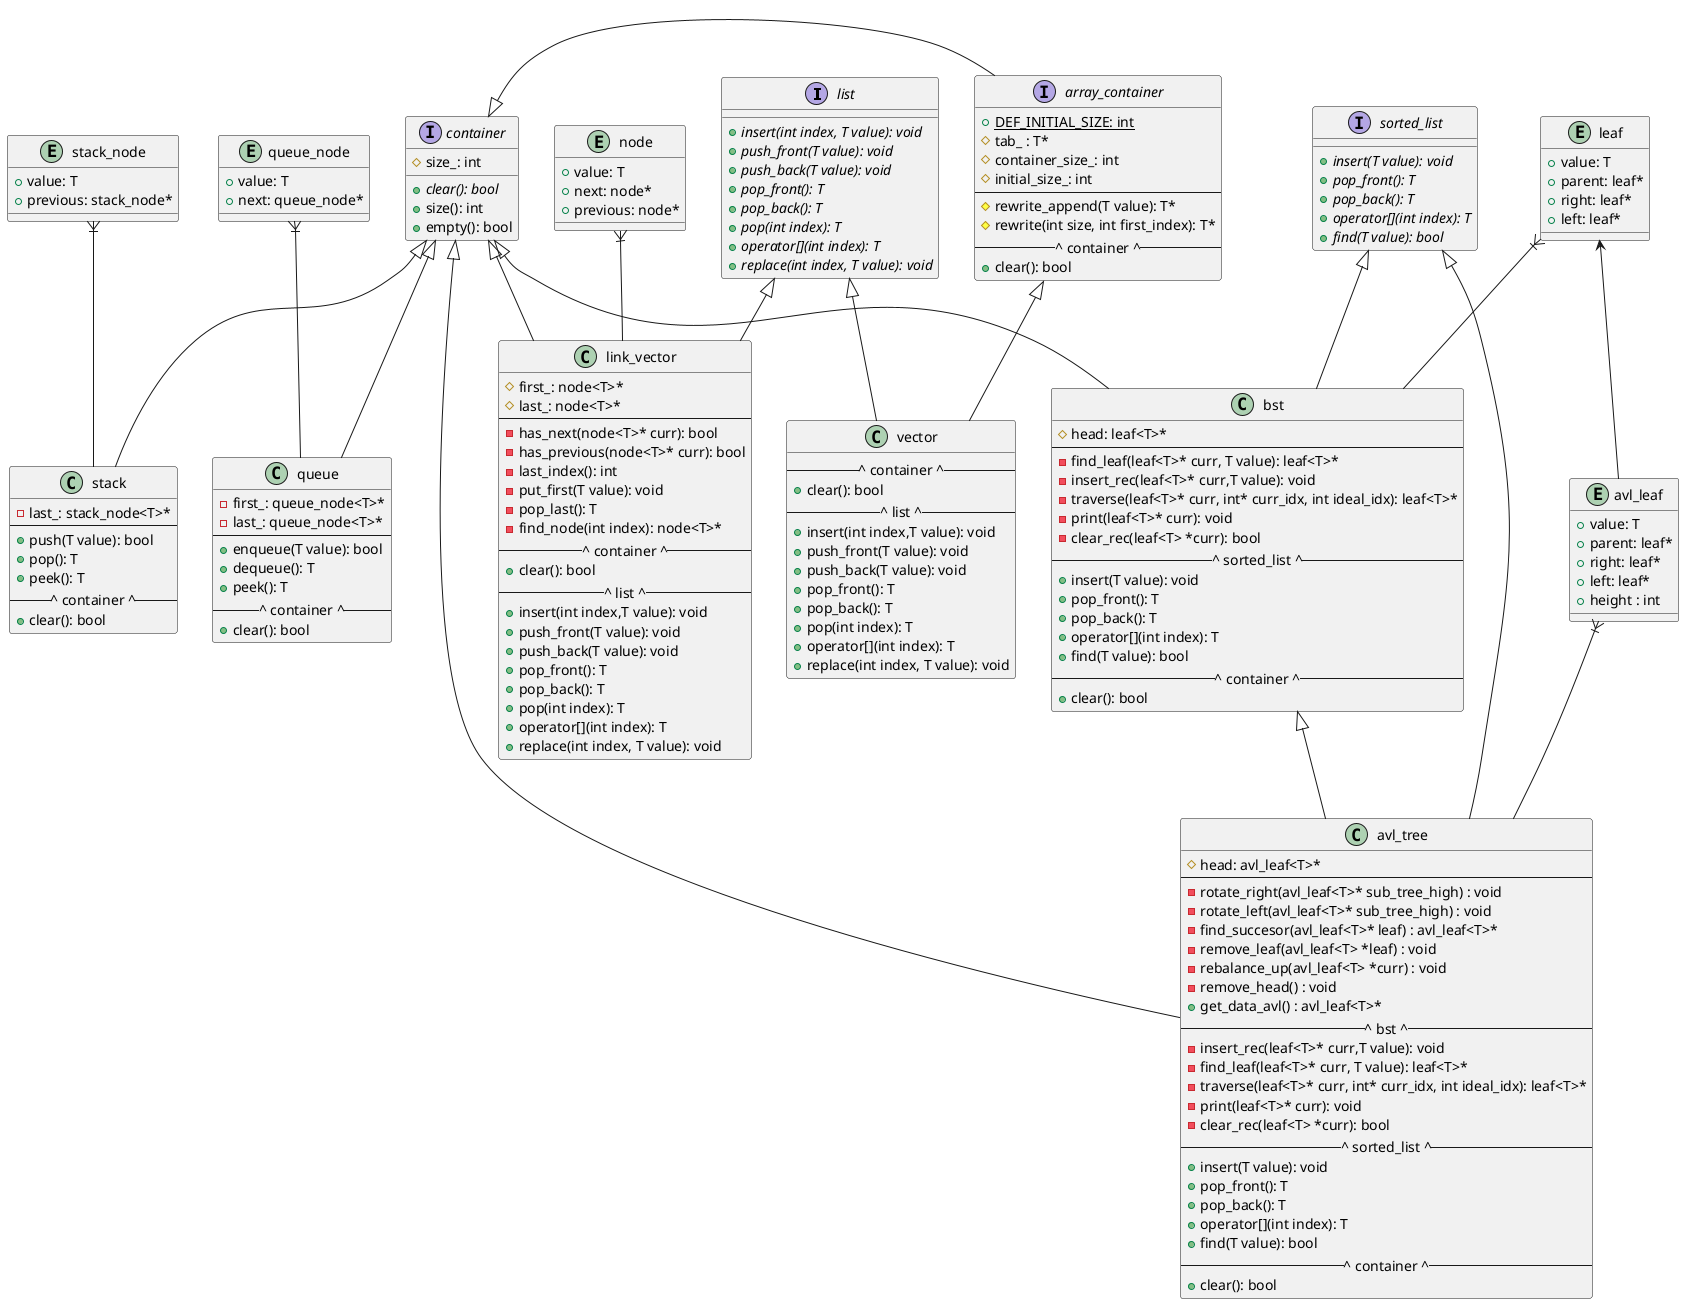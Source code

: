@startuml
interface list{
+{abstract}insert(int index, T value): void
+{abstract}push_front(T value): void
+{abstract}push_back(T value): void
+{abstract}pop_front(): T
+{abstract}pop_back(): T
+{abstract}pop(int index): T
+{abstract}operator[](int index): T
+{abstract}replace(int index, T value): void
}

interface container{
#size_: int
+{abstract}clear(): bool
+size(): int
+empty(): bool
}

entity node{
+value: T
+next: node*
+previous: node*
}

interface array_container{
+{static} DEF_INITIAL_SIZE: int
#tab_ : T*
#container_size_: int
#initial_size_: int
--
#rewrite_append(T value): T*
#rewrite(int size, int first_index): T*
--^ container ^--
+clear(): bool
}

class stack{
-last_: stack_node<T>*
--
+push(T value): bool
+pop(): T
+peek(): T
--^ container ^--
+clear(): bool
}

class queue{
-first_: queue_node<T>*
-last_: queue_node<T>*
----
+enqueue(T value): bool
+dequeue(): T
+peek(): T
--^ container ^--
+clear(): bool
}

class link_vector{
#first_: node<T>*
#last_: node<T>*
--
-has_next(node<T>* curr): bool
-has_previous(node<T>* curr): bool
-last_index(): int
-put_first(T value): void
-pop_last(): T
-find_node(int index): node<T>*
--^ container ^--
+clear(): bool
--^ list ^--
+insert(int index,T value): void
+push_front(T value): void
+push_back(T value): void
+pop_front(): T
+pop_back(): T
+pop(int index): T
+operator[](int index): T
+replace(int index, T value): void
}

class vector{
--^ container ^--
+clear(): bool
--^ list ^--
+insert(int index,T value): void
+push_front(T value): void
+push_back(T value): void
+pop_front(): T
+pop_back(): T
+pop(int index): T
+operator[](int index): T
+replace(int index, T value): void
}
class bst{
#head: leaf<T>*
--
-find_leaf(leaf<T>* curr, T value): leaf<T>*
-insert_rec(leaf<T>* curr,T value): void
-traverse(leaf<T>* curr, int* curr_idx, int ideal_idx): leaf<T>*
-print(leaf<T>* curr): void
-clear_rec(leaf<T> *curr): bool
--^ sorted_list ^--
+insert(T value): void
+pop_front(): T
+pop_back(): T
+operator[](int index): T
+find(T value): bool
--^ container ^--
+clear(): bool
}
entity leaf{
+value: T
+parent: leaf*
+right: leaf*
+left: leaf*
}
interface sorted_list{
+{abstract}insert(T value): void
+{abstract}pop_front(): T
+{abstract}pop_back(): T
+{abstract}operator[](int index): T
+{abstract}find(T value): bool
}

entity avl_leaf{
+value: T
+parent: leaf*
+right: leaf*
+left: leaf*
+height : int
}
class avl_tree{
#head: avl_leaf<T>*
--
-rotate_right(avl_leaf<T>* sub_tree_high) : void
-rotate_left(avl_leaf<T>* sub_tree_high) : void
-find_succesor(avl_leaf<T>* leaf) : avl_leaf<T>*
-remove_leaf(avl_leaf<T> *leaf) : void
-rebalance_up(avl_leaf<T> *curr) : void
-remove_head() : void
+get_data_avl() : avl_leaf<T>*
--^ bst ^--
-insert_rec(leaf<T>* curr,T value): void
-find_leaf(leaf<T>* curr, T value): leaf<T>*
-traverse(leaf<T>* curr, int* curr_idx, int ideal_idx): leaf<T>*
-print(leaf<T>* curr): void
-clear_rec(leaf<T> *curr): bool
--^ sorted_list ^--
+insert(T value): void
+pop_front(): T
+pop_back(): T
+operator[](int index): T
+find(T value): bool
--^ container ^--
+clear(): bool
}

entity stack_node{
+value: T
+previous: stack_node*
}
entity queue_node{
+value: T
+next: queue_node*
}

list <|-- link_vector
container <|- array_container
container <|-- stack
container <|-- queue
container <|-- link_vector
array_container <|-- vector
list <|-- vector
node }|-- link_vector
queue_node }|-- queue
stack_node }|-- stack

leaf }|-- bst
sorted_list <|-- bst
container <|-- bst

bst <|-- avl_tree
avl_leaf}|-- avl_tree
sorted_list <|-- avl_tree
container <|-- avl_tree

leaf <-- avl_leaf
@enduml